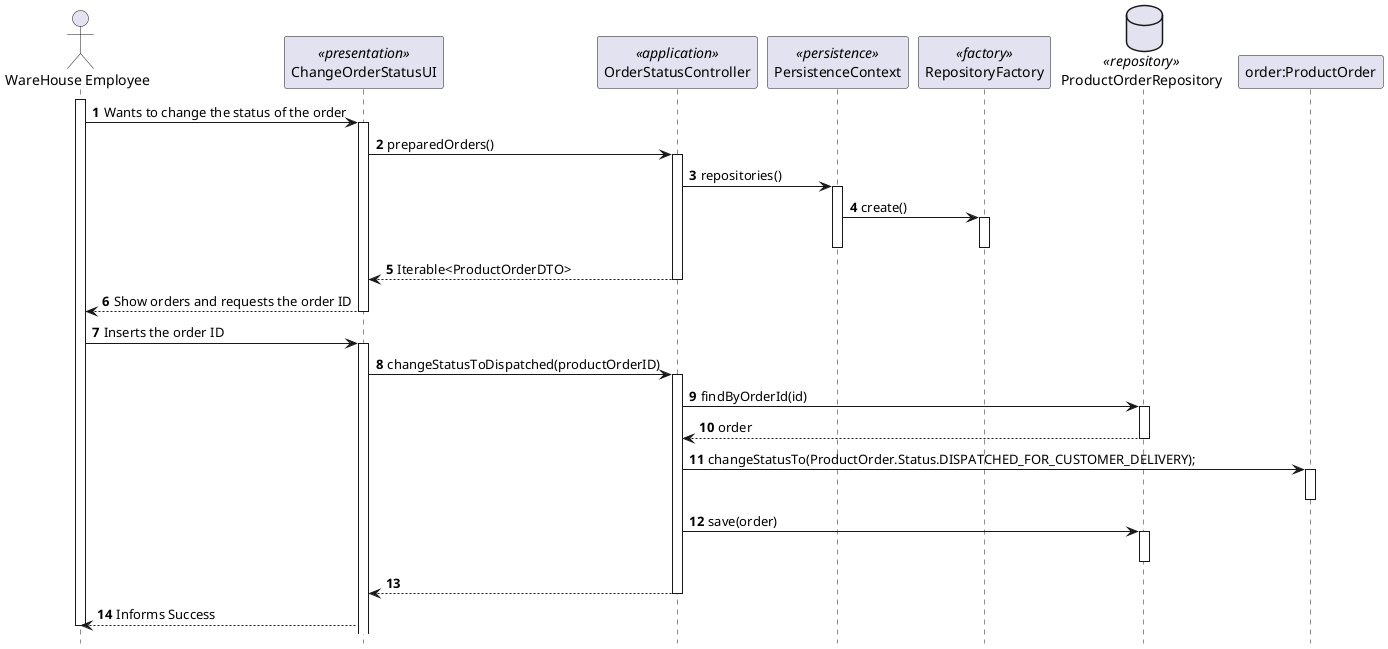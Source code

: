 @startuml
'https://plantuml.com/sequence-diagram

autonumber
hide footbox

actor "WareHouse Employee" as ator
participant ChangeOrderStatusUI as orderStatusUI <<presentation>>
participant OrderStatusController as changeOrderController <<application>>
participant PersistenceContext as persistence <<persistence>>
participant RepositoryFactory as factory <<factory>>
database ProductOrderRepository as productOrderRepo <<repository>>
participant "order:ProductOrder" as costumerOrder

activate ator

ator -> orderStatusUI: Wants to change the status of the order
activate orderStatusUI
orderStatusUI -> changeOrderController: preparedOrders()
activate changeOrderController
changeOrderController -> persistence: repositories()
activate persistence
persistence -> factory: create()
activate factory
deactivate factory
deactivate persistence
changeOrderController --> orderStatusUI: Iterable<ProductOrderDTO>
deactivate changeOrderController
orderStatusUI --> ator: Show orders and requests the order ID
deactivate orderStatusUI
ator -> orderStatusUI: Inserts the order ID
activate orderStatusUI
orderStatusUI -> changeOrderController: changeStatusToDispatched(productOrderID)
activate changeOrderController
changeOrderController -> productOrderRepo: findByOrderId(id)
activate productOrderRepo
productOrderRepo --> changeOrderController: order
deactivate productOrderRepo
changeOrderController -> costumerOrder: changeStatusTo(ProductOrder.Status.DISPATCHED_FOR_CUSTOMER_DELIVERY);
activate costumerOrder
deactivate costumerOrder
changeOrderController -> productOrderRepo: save(order)
activate productOrderRepo
deactivate productOrderRepo
changeOrderController --> orderStatusUI
deactivate changeOrderController
orderStatusUI --> ator: Informs Success
deactivate ator





@enduml